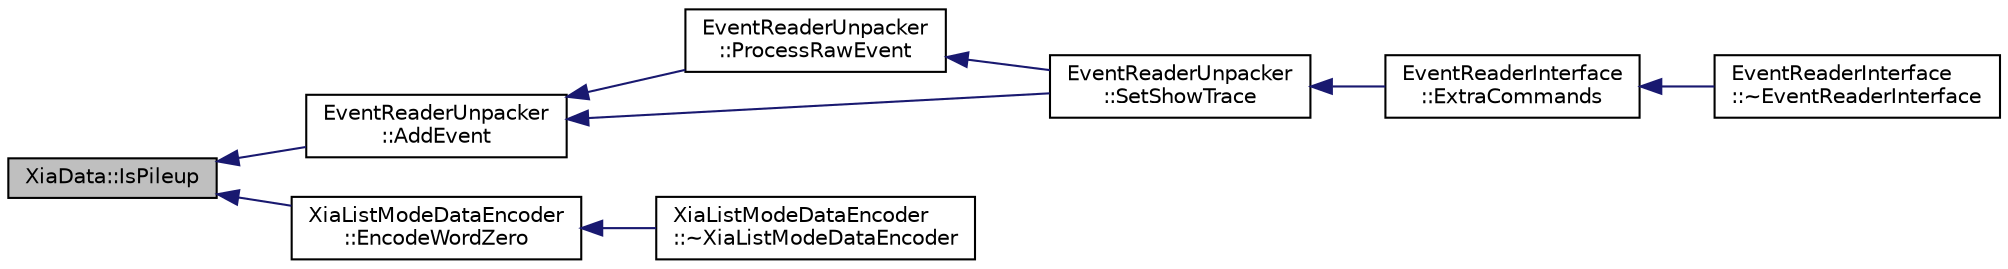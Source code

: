 digraph "XiaData::IsPileup"
{
  edge [fontname="Helvetica",fontsize="10",labelfontname="Helvetica",labelfontsize="10"];
  node [fontname="Helvetica",fontsize="10",shape=record];
  rankdir="LR";
  Node1 [label="XiaData::IsPileup",height=0.2,width=0.4,color="black", fillcolor="grey75", style="filled", fontcolor="black"];
  Node1 -> Node2 [dir="back",color="midnightblue",fontsize="10",style="solid",fontname="Helvetica"];
  Node2 [label="EventReaderUnpacker\l::AddEvent",height=0.2,width=0.4,color="black", fillcolor="white", style="filled",URL="$d5/da6/class_event_reader_unpacker.html#af48d90005d811fd86e70ff0660b7fe4b"];
  Node2 -> Node3 [dir="back",color="midnightblue",fontsize="10",style="solid",fontname="Helvetica"];
  Node3 [label="EventReaderUnpacker\l::ProcessRawEvent",height=0.2,width=0.4,color="black", fillcolor="white", style="filled",URL="$d5/da6/class_event_reader_unpacker.html#a32b44b49d71c4f790512bd2abe8b7cbc"];
  Node3 -> Node4 [dir="back",color="midnightblue",fontsize="10",style="solid",fontname="Helvetica"];
  Node4 [label="EventReaderUnpacker\l::SetShowTrace",height=0.2,width=0.4,color="black", fillcolor="white", style="filled",URL="$d5/da6/class_event_reader_unpacker.html#adb8a1bcd8677101a233eb7301285c7df"];
  Node4 -> Node5 [dir="back",color="midnightblue",fontsize="10",style="solid",fontname="Helvetica"];
  Node5 [label="EventReaderInterface\l::ExtraCommands",height=0.2,width=0.4,color="black", fillcolor="white", style="filled",URL="$d5/de6/class_event_reader_interface.html#ac4aec11e30c0a01fbb0b87753b70ede2"];
  Node5 -> Node6 [dir="back",color="midnightblue",fontsize="10",style="solid",fontname="Helvetica"];
  Node6 [label="EventReaderInterface\l::~EventReaderInterface",height=0.2,width=0.4,color="black", fillcolor="white", style="filled",URL="$d5/de6/class_event_reader_interface.html#a566183e30124c460ac143ac22f0a9ac5",tooltip="Destructor. "];
  Node2 -> Node4 [dir="back",color="midnightblue",fontsize="10",style="solid",fontname="Helvetica"];
  Node1 -> Node7 [dir="back",color="midnightblue",fontsize="10",style="solid",fontname="Helvetica"];
  Node7 [label="XiaListModeDataEncoder\l::EncodeWordZero",height=0.2,width=0.4,color="black", fillcolor="white", style="filled",URL="$df/d1a/class_xia_list_mode_data_encoder.html#a350fa2d6e02e1f5ac42e4c96a948a56e"];
  Node7 -> Node8 [dir="back",color="midnightblue",fontsize="10",style="solid",fontname="Helvetica"];
  Node8 [label="XiaListModeDataEncoder\l::~XiaListModeDataEncoder",height=0.2,width=0.4,color="black", fillcolor="white", style="filled",URL="$df/d1a/class_xia_list_mode_data_encoder.html#a122e039afbbef6a4ed4258544ec46a18",tooltip="Default destructor. "];
}
